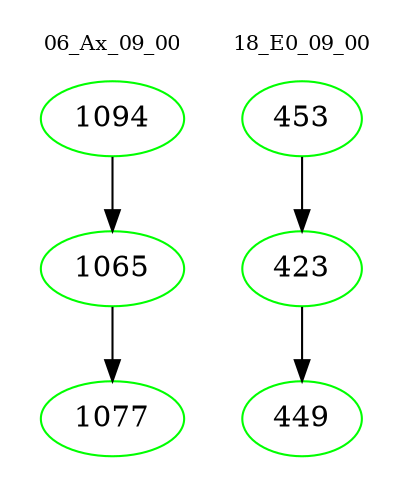 digraph{
subgraph cluster_0 {
color = white
label = "06_Ax_09_00";
fontsize=10;
T0_1094 [label="1094", color="green"]
T0_1094 -> T0_1065 [color="black"]
T0_1065 [label="1065", color="green"]
T0_1065 -> T0_1077 [color="black"]
T0_1077 [label="1077", color="green"]
}
subgraph cluster_1 {
color = white
label = "18_E0_09_00";
fontsize=10;
T1_453 [label="453", color="green"]
T1_453 -> T1_423 [color="black"]
T1_423 [label="423", color="green"]
T1_423 -> T1_449 [color="black"]
T1_449 [label="449", color="green"]
}
}
